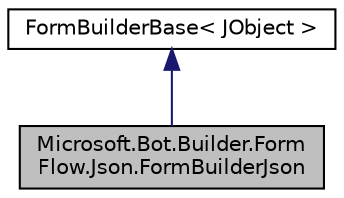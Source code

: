 digraph "Microsoft.Bot.Builder.FormFlow.Json.FormBuilderJson"
{
  edge [fontname="Helvetica",fontsize="10",labelfontname="Helvetica",labelfontsize="10"];
  node [fontname="Helvetica",fontsize="10",shape=record];
  Node1 [label="Microsoft.Bot.Builder.Form\lFlow.Json.FormBuilderJson",height=0.2,width=0.4,color="black", fillcolor="grey75", style="filled", fontcolor="black"];
  Node2 -> Node1 [dir="back",color="midnightblue",fontsize="10",style="solid",fontname="Helvetica"];
  Node2 [label="FormBuilderBase\< JObject \>",height=0.2,width=0.4,color="black", fillcolor="white", style="filled",URL="$d3/dca/class_microsoft_1_1_bot_1_1_builder_1_1_form_flow_1_1_form_builder_base.html"];
}
